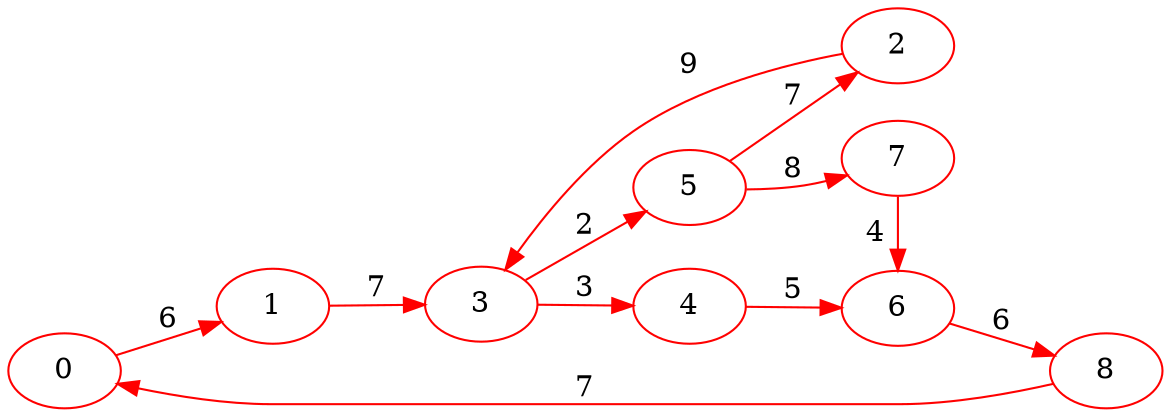 digraph G {
ranksep = "equally";
rankdir = LR;
{rank = same; 0; };
{rank = same; 1; };
{rank = same; 3; };
{rank = same; 4; 5; };
{rank = same; 6; 2; 7; };
{rank = same; 8; };
{rank = same; };
7 [color = "red"];
2 [color = "red"];
5 [color = "red"];
8 [color = "red"];
6 [color = "red"];
4 [color = "red"];
3 [color = "red"];
1 [color = "red"];
0 [color = "red"];
0->1[label="6" color = "red"];
1->3[label="7" color = "red"];
3->4[label="3" color = "red"];
3->5[label="2" color = "red"];
4->6[label="5" color = "red"];
5->2[label="7" color = "red"];
5->7[label="8" color = "red"];
6->8[label="6" color = "red"];
2->3[label="9" color = "red"];
7->6[label="4" color = "red"];
8->0[label="7" color = "red"];
}
